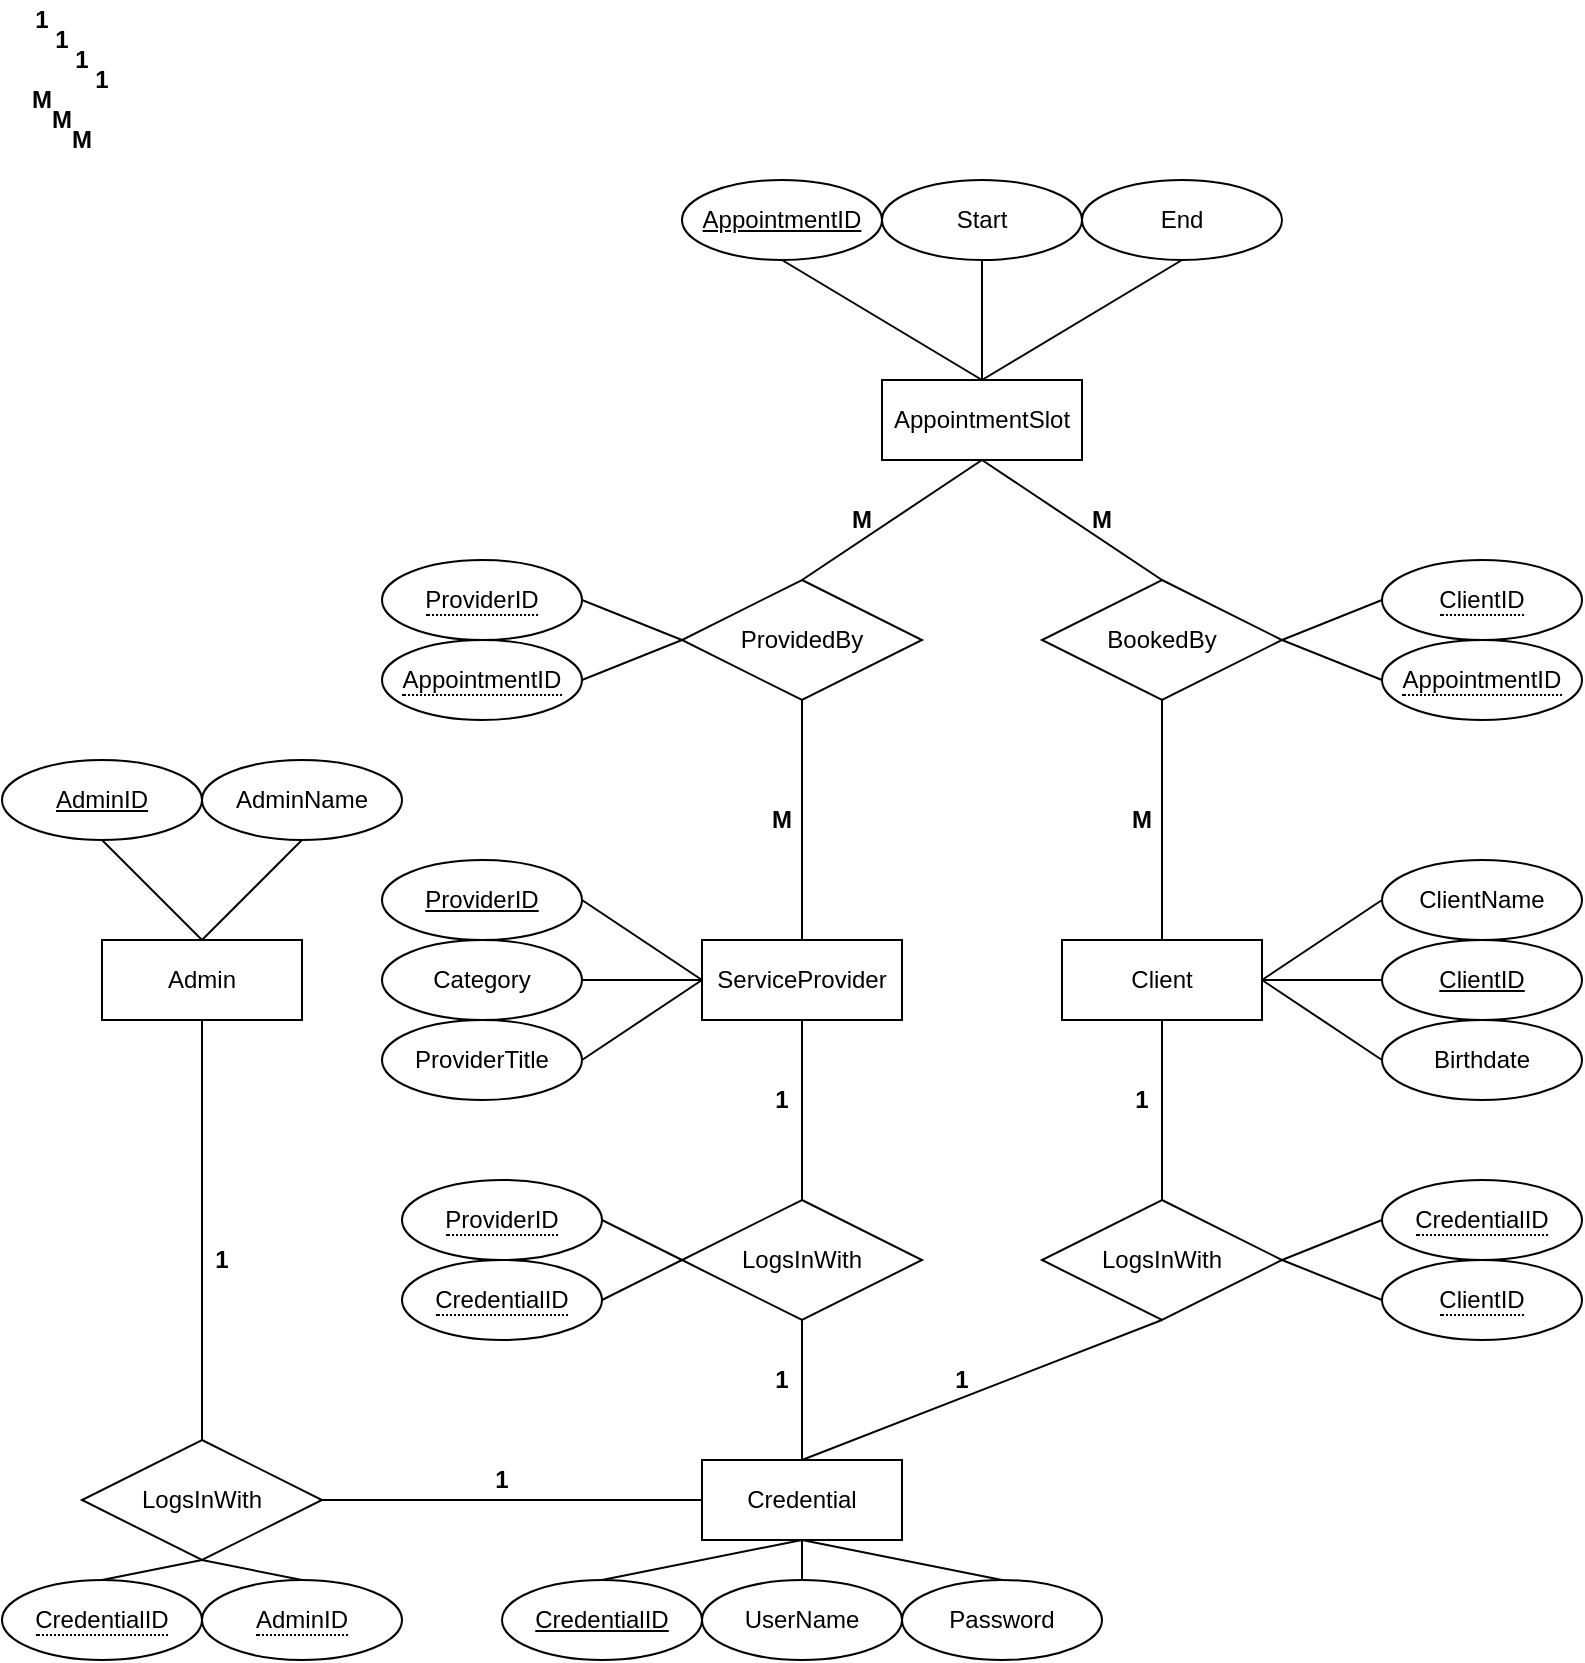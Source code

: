 <mxfile version="22.0.2" type="device">
  <diagram name="Page-1" id="R-vtYA2fxaq1COLgrQGK">
    <mxGraphModel dx="1290" dy="542" grid="1" gridSize="10" guides="1" tooltips="1" connect="1" arrows="1" fold="1" page="1" pageScale="1" pageWidth="850" pageHeight="1100" math="0" shadow="0">
      <root>
        <mxCell id="0" />
        <mxCell id="1" parent="0" />
        <mxCell id="9Nt-A7J87u1WiCCcCLA0-6" value="Client" style="whiteSpace=wrap;html=1;align=center;" parent="1" vertex="1">
          <mxGeometry x="590" y="670" width="100" height="40" as="geometry" />
        </mxCell>
        <mxCell id="9Nt-A7J87u1WiCCcCLA0-7" value="ServiceProvider" style="whiteSpace=wrap;html=1;align=center;" parent="1" vertex="1">
          <mxGeometry x="410" y="670" width="100" height="40" as="geometry" />
        </mxCell>
        <mxCell id="9Nt-A7J87u1WiCCcCLA0-8" value="Admin" style="whiteSpace=wrap;html=1;align=center;" parent="1" vertex="1">
          <mxGeometry x="110" y="670" width="100" height="40" as="geometry" />
        </mxCell>
        <mxCell id="9Nt-A7J87u1WiCCcCLA0-9" value="Credential" style="whiteSpace=wrap;html=1;align=center;" parent="1" vertex="1">
          <mxGeometry x="410" y="930" width="100" height="40" as="geometry" />
        </mxCell>
        <mxCell id="9Nt-A7J87u1WiCCcCLA0-10" value="UserName" style="ellipse;whiteSpace=wrap;html=1;align=center;" parent="1" vertex="1">
          <mxGeometry x="410" y="990" width="100" height="40" as="geometry" />
        </mxCell>
        <mxCell id="9Nt-A7J87u1WiCCcCLA0-11" value="Password" style="ellipse;whiteSpace=wrap;html=1;align=center;" parent="1" vertex="1">
          <mxGeometry x="510" y="990" width="100" height="40" as="geometry" />
        </mxCell>
        <mxCell id="9Nt-A7J87u1WiCCcCLA0-12" value="" style="endArrow=none;html=1;rounded=0;exitX=0.5;exitY=1;exitDx=0;exitDy=0;entryX=0.5;entryY=0;entryDx=0;entryDy=0;" parent="1" source="9Nt-A7J87u1WiCCcCLA0-9" target="9Nt-A7J87u1WiCCcCLA0-10" edge="1">
          <mxGeometry relative="1" as="geometry">
            <mxPoint x="370" y="850" as="sourcePoint" />
            <mxPoint x="530" y="850" as="targetPoint" />
          </mxGeometry>
        </mxCell>
        <mxCell id="9Nt-A7J87u1WiCCcCLA0-13" value="" style="endArrow=none;html=1;rounded=0;entryX=0.5;entryY=1;entryDx=0;entryDy=0;exitX=0.5;exitY=0;exitDx=0;exitDy=0;" parent="1" source="9Nt-A7J87u1WiCCcCLA0-11" target="9Nt-A7J87u1WiCCcCLA0-9" edge="1">
          <mxGeometry relative="1" as="geometry">
            <mxPoint x="370" y="850" as="sourcePoint" />
            <mxPoint x="530" y="850" as="targetPoint" />
          </mxGeometry>
        </mxCell>
        <mxCell id="9Nt-A7J87u1WiCCcCLA0-17" value="LogsInWith" style="shape=rhombus;perimeter=rhombusPerimeter;whiteSpace=wrap;html=1;align=center;" parent="1" vertex="1">
          <mxGeometry x="400" y="800" width="120" height="60" as="geometry" />
        </mxCell>
        <mxCell id="9Nt-A7J87u1WiCCcCLA0-18" value="" style="endArrow=none;html=1;rounded=0;entryX=0.5;entryY=0;entryDx=0;entryDy=0;exitX=0.5;exitY=1;exitDx=0;exitDy=0;" parent="1" source="9Nt-A7J87u1WiCCcCLA0-17" target="9Nt-A7J87u1WiCCcCLA0-9" edge="1">
          <mxGeometry relative="1" as="geometry">
            <mxPoint x="370" y="850" as="sourcePoint" />
            <mxPoint x="530" y="850" as="targetPoint" />
          </mxGeometry>
        </mxCell>
        <mxCell id="9Nt-A7J87u1WiCCcCLA0-19" value="" style="endArrow=none;html=1;rounded=0;entryX=0.5;entryY=0;entryDx=0;entryDy=0;exitX=0.5;exitY=1;exitDx=0;exitDy=0;" parent="1" source="9Nt-A7J87u1WiCCcCLA0-8" target="9Nt-A7J87u1WiCCcCLA0-48" edge="1">
          <mxGeometry relative="1" as="geometry">
            <mxPoint x="130" y="810" as="sourcePoint" />
            <mxPoint x="290" y="810" as="targetPoint" />
          </mxGeometry>
        </mxCell>
        <mxCell id="9Nt-A7J87u1WiCCcCLA0-20" value="" style="endArrow=none;html=1;rounded=0;exitX=0.5;exitY=0;exitDx=0;exitDy=0;entryX=0.5;entryY=1;entryDx=0;entryDy=0;" parent="1" source="9Nt-A7J87u1WiCCcCLA0-17" target="9Nt-A7J87u1WiCCcCLA0-7" edge="1">
          <mxGeometry relative="1" as="geometry">
            <mxPoint x="370" y="850" as="sourcePoint" />
            <mxPoint x="530" y="850" as="targetPoint" />
          </mxGeometry>
        </mxCell>
        <mxCell id="9Nt-A7J87u1WiCCcCLA0-21" value="" style="endArrow=none;html=1;rounded=0;entryX=0.5;entryY=1;entryDx=0;entryDy=0;exitX=0.5;exitY=0;exitDx=0;exitDy=0;" parent="1" source="9Nt-A7J87u1WiCCcCLA0-49" target="9Nt-A7J87u1WiCCcCLA0-6" edge="1">
          <mxGeometry relative="1" as="geometry">
            <mxPoint x="370" y="850" as="sourcePoint" />
            <mxPoint x="530" y="850" as="targetPoint" />
          </mxGeometry>
        </mxCell>
        <mxCell id="9Nt-A7J87u1WiCCcCLA0-22" value="AppointmentSlot" style="whiteSpace=wrap;html=1;align=center;" parent="1" vertex="1">
          <mxGeometry x="500" y="390" width="100" height="40" as="geometry" />
        </mxCell>
        <mxCell id="9Nt-A7J87u1WiCCcCLA0-23" value="Start" style="ellipse;whiteSpace=wrap;html=1;align=center;" parent="1" vertex="1">
          <mxGeometry x="500" y="290" width="100" height="40" as="geometry" />
        </mxCell>
        <mxCell id="9Nt-A7J87u1WiCCcCLA0-24" value="End" style="ellipse;whiteSpace=wrap;html=1;align=center;" parent="1" vertex="1">
          <mxGeometry x="600" y="290" width="100" height="40" as="geometry" />
        </mxCell>
        <mxCell id="9Nt-A7J87u1WiCCcCLA0-25" value="" style="endArrow=none;html=1;rounded=0;entryX=0.5;entryY=0;entryDx=0;entryDy=0;exitX=0.5;exitY=1;exitDx=0;exitDy=0;" parent="1" source="9Nt-A7J87u1WiCCcCLA0-23" target="9Nt-A7J87u1WiCCcCLA0-22" edge="1">
          <mxGeometry relative="1" as="geometry">
            <mxPoint x="180" y="-190" as="sourcePoint" />
            <mxPoint x="310" y="160" as="targetPoint" />
          </mxGeometry>
        </mxCell>
        <mxCell id="9Nt-A7J87u1WiCCcCLA0-26" value="" style="endArrow=none;html=1;rounded=0;entryX=0.5;entryY=1;entryDx=0;entryDy=0;exitX=0.5;exitY=0;exitDx=0;exitDy=0;" parent="1" source="9Nt-A7J87u1WiCCcCLA0-22" target="9Nt-A7J87u1WiCCcCLA0-24" edge="1">
          <mxGeometry relative="1" as="geometry">
            <mxPoint x="230" y="-40" as="sourcePoint" />
            <mxPoint x="310" y="160" as="targetPoint" />
          </mxGeometry>
        </mxCell>
        <mxCell id="9Nt-A7J87u1WiCCcCLA0-27" value="BookedBy" style="shape=rhombus;perimeter=rhombusPerimeter;whiteSpace=wrap;html=1;align=center;" parent="1" vertex="1">
          <mxGeometry x="580" y="490" width="120" height="60" as="geometry" />
        </mxCell>
        <mxCell id="9Nt-A7J87u1WiCCcCLA0-28" value="ProvidedBy" style="shape=rhombus;perimeter=rhombusPerimeter;whiteSpace=wrap;html=1;align=center;" parent="1" vertex="1">
          <mxGeometry x="400" y="490" width="120" height="60" as="geometry" />
        </mxCell>
        <mxCell id="9Nt-A7J87u1WiCCcCLA0-29" value="" style="endArrow=none;html=1;rounded=0;entryX=0.5;entryY=0;entryDx=0;entryDy=0;exitX=0.5;exitY=1;exitDx=0;exitDy=0;" parent="1" source="9Nt-A7J87u1WiCCcCLA0-22" target="9Nt-A7J87u1WiCCcCLA0-28" edge="1">
          <mxGeometry relative="1" as="geometry">
            <mxPoint x="370" y="350" as="sourcePoint" />
            <mxPoint x="530" y="350" as="targetPoint" />
          </mxGeometry>
        </mxCell>
        <mxCell id="9Nt-A7J87u1WiCCcCLA0-30" value="" style="endArrow=none;html=1;rounded=0;entryX=0.5;entryY=0;entryDx=0;entryDy=0;exitX=0.5;exitY=1;exitDx=0;exitDy=0;" parent="1" source="9Nt-A7J87u1WiCCcCLA0-22" target="9Nt-A7J87u1WiCCcCLA0-27" edge="1">
          <mxGeometry relative="1" as="geometry">
            <mxPoint x="370" y="550" as="sourcePoint" />
            <mxPoint x="530" y="550" as="targetPoint" />
          </mxGeometry>
        </mxCell>
        <mxCell id="9Nt-A7J87u1WiCCcCLA0-31" value="" style="endArrow=none;html=1;rounded=0;entryX=0.5;entryY=1;entryDx=0;entryDy=0;exitX=0.5;exitY=0;exitDx=0;exitDy=0;" parent="1" source="9Nt-A7J87u1WiCCcCLA0-6" target="9Nt-A7J87u1WiCCcCLA0-27" edge="1">
          <mxGeometry relative="1" as="geometry">
            <mxPoint x="370" y="450" as="sourcePoint" />
            <mxPoint x="530" y="450" as="targetPoint" />
          </mxGeometry>
        </mxCell>
        <mxCell id="9Nt-A7J87u1WiCCcCLA0-32" value="" style="endArrow=none;html=1;rounded=0;entryX=0.5;entryY=0;entryDx=0;entryDy=0;exitX=0.5;exitY=1;exitDx=0;exitDy=0;" parent="1" source="9Nt-A7J87u1WiCCcCLA0-28" target="9Nt-A7J87u1WiCCcCLA0-7" edge="1">
          <mxGeometry relative="1" as="geometry">
            <mxPoint x="370" y="450" as="sourcePoint" />
            <mxPoint x="530" y="450" as="targetPoint" />
          </mxGeometry>
        </mxCell>
        <mxCell id="9Nt-A7J87u1WiCCcCLA0-33" value="&lt;b&gt;1&lt;/b&gt;" style="text;html=1;strokeColor=none;fillColor=none;align=center;verticalAlign=middle;whiteSpace=wrap;rounded=0;" parent="1" vertex="1">
          <mxGeometry x="70" y="200" width="20" height="20" as="geometry" />
        </mxCell>
        <mxCell id="9Nt-A7J87u1WiCCcCLA0-34" value="&lt;b&gt;M&lt;/b&gt;" style="text;html=1;strokeColor=none;fillColor=none;align=center;verticalAlign=middle;whiteSpace=wrap;rounded=0;" parent="1" vertex="1">
          <mxGeometry x="70" y="240" width="20" height="20" as="geometry" />
        </mxCell>
        <mxCell id="9Nt-A7J87u1WiCCcCLA0-42" value="AppointmentID" style="ellipse;whiteSpace=wrap;html=1;align=center;fontStyle=4;" parent="1" vertex="1">
          <mxGeometry x="400" y="290" width="100" height="40" as="geometry" />
        </mxCell>
        <mxCell id="9Nt-A7J87u1WiCCcCLA0-43" value="" style="endArrow=none;html=1;rounded=0;exitX=0.5;exitY=1;exitDx=0;exitDy=0;entryX=0.5;entryY=0;entryDx=0;entryDy=0;" parent="1" source="9Nt-A7J87u1WiCCcCLA0-42" target="9Nt-A7J87u1WiCCcCLA0-22" edge="1">
          <mxGeometry relative="1" as="geometry">
            <mxPoint x="440" y="270" as="sourcePoint" />
            <mxPoint x="600" y="270" as="targetPoint" />
          </mxGeometry>
        </mxCell>
        <mxCell id="9Nt-A7J87u1WiCCcCLA0-48" value="LogsInWith" style="shape=rhombus;perimeter=rhombusPerimeter;whiteSpace=wrap;html=1;align=center;" parent="1" vertex="1">
          <mxGeometry x="100" y="920" width="120" height="60" as="geometry" />
        </mxCell>
        <mxCell id="9Nt-A7J87u1WiCCcCLA0-49" value="LogsInWith" style="shape=rhombus;perimeter=rhombusPerimeter;whiteSpace=wrap;html=1;align=center;" parent="1" vertex="1">
          <mxGeometry x="580" y="800" width="120" height="60" as="geometry" />
        </mxCell>
        <mxCell id="9Nt-A7J87u1WiCCcCLA0-50" value="" style="endArrow=none;html=1;rounded=0;entryX=0.5;entryY=1;entryDx=0;entryDy=0;exitX=0.5;exitY=0;exitDx=0;exitDy=0;" parent="1" source="9Nt-A7J87u1WiCCcCLA0-9" target="9Nt-A7J87u1WiCCcCLA0-49" edge="1">
          <mxGeometry relative="1" as="geometry">
            <mxPoint x="360" y="850" as="sourcePoint" />
            <mxPoint x="520" y="850" as="targetPoint" />
          </mxGeometry>
        </mxCell>
        <mxCell id="9Nt-A7J87u1WiCCcCLA0-51" value="" style="endArrow=none;html=1;rounded=0;entryX=0;entryY=0.5;entryDx=0;entryDy=0;exitX=1;exitY=0.5;exitDx=0;exitDy=0;" parent="1" source="9Nt-A7J87u1WiCCcCLA0-48" target="9Nt-A7J87u1WiCCcCLA0-9" edge="1">
          <mxGeometry relative="1" as="geometry">
            <mxPoint x="360" y="850" as="sourcePoint" />
            <mxPoint x="520" y="850" as="targetPoint" />
          </mxGeometry>
        </mxCell>
        <mxCell id="9Nt-A7J87u1WiCCcCLA0-56" value="Category" style="ellipse;whiteSpace=wrap;html=1;align=center;" parent="1" vertex="1">
          <mxGeometry x="250" y="670" width="100" height="40" as="geometry" />
        </mxCell>
        <mxCell id="9Nt-A7J87u1WiCCcCLA0-57" value="" style="endArrow=none;html=1;rounded=0;exitX=1;exitY=0.5;exitDx=0;exitDy=0;entryX=0;entryY=0.5;entryDx=0;entryDy=0;" parent="1" source="9Nt-A7J87u1WiCCcCLA0-56" target="9Nt-A7J87u1WiCCcCLA0-7" edge="1">
          <mxGeometry relative="1" as="geometry">
            <mxPoint x="360" y="750" as="sourcePoint" />
            <mxPoint x="520" y="750" as="targetPoint" />
          </mxGeometry>
        </mxCell>
        <mxCell id="9Nt-A7J87u1WiCCcCLA0-58" value="ProviderTitle" style="ellipse;whiteSpace=wrap;html=1;align=center;" parent="1" vertex="1">
          <mxGeometry x="250" y="710" width="100" height="40" as="geometry" />
        </mxCell>
        <mxCell id="9Nt-A7J87u1WiCCcCLA0-59" value="ClientName" style="ellipse;whiteSpace=wrap;html=1;align=center;" parent="1" vertex="1">
          <mxGeometry x="750" y="630" width="100" height="40" as="geometry" />
        </mxCell>
        <mxCell id="9Nt-A7J87u1WiCCcCLA0-60" value="ClientID" style="ellipse;whiteSpace=wrap;html=1;align=center;fontStyle=4;" parent="1" vertex="1">
          <mxGeometry x="750" y="670" width="100" height="40" as="geometry" />
        </mxCell>
        <mxCell id="9Nt-A7J87u1WiCCcCLA0-61" value="" style="endArrow=none;html=1;rounded=0;entryX=0;entryY=0.5;entryDx=0;entryDy=0;exitX=1;exitY=0.5;exitDx=0;exitDy=0;" parent="1" source="9Nt-A7J87u1WiCCcCLA0-6" target="9Nt-A7J87u1WiCCcCLA0-60" edge="1">
          <mxGeometry relative="1" as="geometry">
            <mxPoint x="360" y="750" as="sourcePoint" />
            <mxPoint x="520" y="750" as="targetPoint" />
          </mxGeometry>
        </mxCell>
        <mxCell id="9Nt-A7J87u1WiCCcCLA0-62" value="" style="endArrow=none;html=1;rounded=0;entryX=0;entryY=0.5;entryDx=0;entryDy=0;exitX=1;exitY=0.5;exitDx=0;exitDy=0;" parent="1" source="9Nt-A7J87u1WiCCcCLA0-6" target="9Nt-A7J87u1WiCCcCLA0-59" edge="1">
          <mxGeometry relative="1" as="geometry">
            <mxPoint x="360" y="750" as="sourcePoint" />
            <mxPoint x="520" y="750" as="targetPoint" />
          </mxGeometry>
        </mxCell>
        <mxCell id="9Nt-A7J87u1WiCCcCLA0-63" value="ProviderID" style="ellipse;whiteSpace=wrap;html=1;align=center;fontStyle=4;" parent="1" vertex="1">
          <mxGeometry x="250" y="630" width="100" height="40" as="geometry" />
        </mxCell>
        <mxCell id="9Nt-A7J87u1WiCCcCLA0-64" value="" style="endArrow=none;html=1;rounded=0;entryX=0;entryY=0.5;entryDx=0;entryDy=0;exitX=1;exitY=0.5;exitDx=0;exitDy=0;" parent="1" source="9Nt-A7J87u1WiCCcCLA0-63" target="9Nt-A7J87u1WiCCcCLA0-7" edge="1">
          <mxGeometry relative="1" as="geometry">
            <mxPoint x="360" y="750" as="sourcePoint" />
            <mxPoint x="520" y="750" as="targetPoint" />
          </mxGeometry>
        </mxCell>
        <mxCell id="9Nt-A7J87u1WiCCcCLA0-65" value="" style="endArrow=none;html=1;rounded=0;entryX=0;entryY=0.5;entryDx=0;entryDy=0;exitX=1;exitY=0.5;exitDx=0;exitDy=0;" parent="1" source="9Nt-A7J87u1WiCCcCLA0-58" target="9Nt-A7J87u1WiCCcCLA0-7" edge="1">
          <mxGeometry relative="1" as="geometry">
            <mxPoint x="360" y="750" as="sourcePoint" />
            <mxPoint x="520" y="750" as="targetPoint" />
          </mxGeometry>
        </mxCell>
        <mxCell id="9Nt-A7J87u1WiCCcCLA0-66" value="&lt;span style=&quot;border-bottom: 1px dotted&quot;&gt;ClientID&lt;/span&gt;" style="ellipse;whiteSpace=wrap;html=1;align=center;" parent="1" vertex="1">
          <mxGeometry x="750" y="480" width="100" height="40" as="geometry" />
        </mxCell>
        <mxCell id="9Nt-A7J87u1WiCCcCLA0-67" value="&lt;span style=&quot;border-bottom: 1px dotted&quot;&gt;AppointmentID&lt;/span&gt;" style="ellipse;whiteSpace=wrap;html=1;align=center;" parent="1" vertex="1">
          <mxGeometry x="750" y="520" width="100" height="40" as="geometry" />
        </mxCell>
        <mxCell id="9Nt-A7J87u1WiCCcCLA0-68" value="" style="endArrow=none;html=1;rounded=0;entryX=0;entryY=0.5;entryDx=0;entryDy=0;exitX=1;exitY=0.5;exitDx=0;exitDy=0;" parent="1" source="9Nt-A7J87u1WiCCcCLA0-27" target="9Nt-A7J87u1WiCCcCLA0-67" edge="1">
          <mxGeometry relative="1" as="geometry">
            <mxPoint x="360" y="650" as="sourcePoint" />
            <mxPoint x="520" y="650" as="targetPoint" />
          </mxGeometry>
        </mxCell>
        <mxCell id="9Nt-A7J87u1WiCCcCLA0-69" value="" style="endArrow=none;html=1;rounded=0;entryX=0;entryY=0.5;entryDx=0;entryDy=0;exitX=1;exitY=0.5;exitDx=0;exitDy=0;" parent="1" source="9Nt-A7J87u1WiCCcCLA0-27" target="9Nt-A7J87u1WiCCcCLA0-66" edge="1">
          <mxGeometry relative="1" as="geometry">
            <mxPoint x="360" y="650" as="sourcePoint" />
            <mxPoint x="520" y="650" as="targetPoint" />
          </mxGeometry>
        </mxCell>
        <mxCell id="9Nt-A7J87u1WiCCcCLA0-71" value="&lt;span style=&quot;border-bottom: 1px dotted&quot;&gt;ProviderID&lt;/span&gt;" style="ellipse;whiteSpace=wrap;html=1;align=center;" parent="1" vertex="1">
          <mxGeometry x="250" y="480" width="100" height="40" as="geometry" />
        </mxCell>
        <mxCell id="9Nt-A7J87u1WiCCcCLA0-72" value="&lt;span style=&quot;border-bottom: 1px dotted&quot;&gt;AppointmentID&lt;/span&gt;" style="ellipse;whiteSpace=wrap;html=1;align=center;" parent="1" vertex="1">
          <mxGeometry x="250" y="520" width="100" height="40" as="geometry" />
        </mxCell>
        <mxCell id="9Nt-A7J87u1WiCCcCLA0-73" value="" style="endArrow=none;html=1;rounded=0;entryX=0;entryY=0.5;entryDx=0;entryDy=0;exitX=1;exitY=0.5;exitDx=0;exitDy=0;" parent="1" source="9Nt-A7J87u1WiCCcCLA0-72" target="9Nt-A7J87u1WiCCcCLA0-28" edge="1">
          <mxGeometry relative="1" as="geometry">
            <mxPoint x="360" y="550" as="sourcePoint" />
            <mxPoint x="520" y="550" as="targetPoint" />
          </mxGeometry>
        </mxCell>
        <mxCell id="9Nt-A7J87u1WiCCcCLA0-74" value="" style="endArrow=none;html=1;rounded=0;exitX=1;exitY=0.5;exitDx=0;exitDy=0;entryX=0;entryY=0.5;entryDx=0;entryDy=0;" parent="1" source="9Nt-A7J87u1WiCCcCLA0-71" target="9Nt-A7J87u1WiCCcCLA0-28" edge="1">
          <mxGeometry relative="1" as="geometry">
            <mxPoint x="360" y="550" as="sourcePoint" />
            <mxPoint x="520" y="550" as="targetPoint" />
          </mxGeometry>
        </mxCell>
        <mxCell id="9Nt-A7J87u1WiCCcCLA0-75" value="CredentialID" style="ellipse;whiteSpace=wrap;html=1;align=center;fontStyle=4;" parent="1" vertex="1">
          <mxGeometry x="310" y="990" width="100" height="40" as="geometry" />
        </mxCell>
        <mxCell id="9Nt-A7J87u1WiCCcCLA0-76" value="" style="endArrow=none;html=1;rounded=0;entryX=0.5;entryY=1;entryDx=0;entryDy=0;exitX=0.5;exitY=0;exitDx=0;exitDy=0;" parent="1" source="9Nt-A7J87u1WiCCcCLA0-75" target="9Nt-A7J87u1WiCCcCLA0-9" edge="1">
          <mxGeometry relative="1" as="geometry">
            <mxPoint x="360" y="850" as="sourcePoint" />
            <mxPoint x="520" y="850" as="targetPoint" />
          </mxGeometry>
        </mxCell>
        <mxCell id="9Nt-A7J87u1WiCCcCLA0-77" value="&lt;span style=&quot;border-bottom: 1px dotted&quot;&gt;CredentialID&lt;/span&gt;" style="ellipse;whiteSpace=wrap;html=1;align=center;" parent="1" vertex="1">
          <mxGeometry x="260" y="830" width="100" height="40" as="geometry" />
        </mxCell>
        <mxCell id="9Nt-A7J87u1WiCCcCLA0-78" value="&lt;span style=&quot;border-bottom: 1px dotted&quot;&gt;CredentialID&lt;/span&gt;" style="ellipse;whiteSpace=wrap;html=1;align=center;" parent="1" vertex="1">
          <mxGeometry x="750" y="790" width="100" height="40" as="geometry" />
        </mxCell>
        <mxCell id="9Nt-A7J87u1WiCCcCLA0-79" value="&lt;span style=&quot;border-bottom: 1px dotted&quot;&gt;CredentialID&lt;/span&gt;" style="ellipse;whiteSpace=wrap;html=1;align=center;" parent="1" vertex="1">
          <mxGeometry x="60" y="990" width="100" height="40" as="geometry" />
        </mxCell>
        <mxCell id="9Nt-A7J87u1WiCCcCLA0-80" value="&lt;span style=&quot;border-bottom: 1px dotted&quot;&gt;ClientID&lt;/span&gt;" style="ellipse;whiteSpace=wrap;html=1;align=center;" parent="1" vertex="1">
          <mxGeometry x="750" y="830" width="100" height="40" as="geometry" />
        </mxCell>
        <mxCell id="9Nt-A7J87u1WiCCcCLA0-81" value="" style="endArrow=none;html=1;rounded=0;entryX=0;entryY=0.5;entryDx=0;entryDy=0;exitX=1;exitY=0.5;exitDx=0;exitDy=0;" parent="1" source="9Nt-A7J87u1WiCCcCLA0-49" target="9Nt-A7J87u1WiCCcCLA0-78" edge="1">
          <mxGeometry relative="1" as="geometry">
            <mxPoint x="360" y="850" as="sourcePoint" />
            <mxPoint x="520" y="850" as="targetPoint" />
          </mxGeometry>
        </mxCell>
        <mxCell id="9Nt-A7J87u1WiCCcCLA0-82" value="" style="endArrow=none;html=1;rounded=0;entryX=0;entryY=0.5;entryDx=0;entryDy=0;exitX=1;exitY=0.5;exitDx=0;exitDy=0;" parent="1" source="9Nt-A7J87u1WiCCcCLA0-49" target="9Nt-A7J87u1WiCCcCLA0-80" edge="1">
          <mxGeometry relative="1" as="geometry">
            <mxPoint x="360" y="850" as="sourcePoint" />
            <mxPoint x="520" y="850" as="targetPoint" />
          </mxGeometry>
        </mxCell>
        <mxCell id="9Nt-A7J87u1WiCCcCLA0-83" value="&lt;span style=&quot;border-bottom: 1px dotted&quot;&gt;ProviderID&lt;/span&gt;" style="ellipse;whiteSpace=wrap;html=1;align=center;" parent="1" vertex="1">
          <mxGeometry x="260" y="790" width="100" height="40" as="geometry" />
        </mxCell>
        <mxCell id="9Nt-A7J87u1WiCCcCLA0-84" value="" style="endArrow=none;html=1;rounded=0;entryX=0;entryY=0.5;entryDx=0;entryDy=0;exitX=1;exitY=0.5;exitDx=0;exitDy=0;" parent="1" source="9Nt-A7J87u1WiCCcCLA0-77" target="9Nt-A7J87u1WiCCcCLA0-17" edge="1">
          <mxGeometry relative="1" as="geometry">
            <mxPoint x="360" y="850" as="sourcePoint" />
            <mxPoint x="520" y="850" as="targetPoint" />
          </mxGeometry>
        </mxCell>
        <mxCell id="9Nt-A7J87u1WiCCcCLA0-85" value="" style="endArrow=none;html=1;rounded=0;entryX=1;entryY=0.5;entryDx=0;entryDy=0;exitX=0;exitY=0.5;exitDx=0;exitDy=0;" parent="1" source="9Nt-A7J87u1WiCCcCLA0-17" target="9Nt-A7J87u1WiCCcCLA0-83" edge="1">
          <mxGeometry relative="1" as="geometry">
            <mxPoint x="360" y="850" as="sourcePoint" />
            <mxPoint x="520" y="850" as="targetPoint" />
          </mxGeometry>
        </mxCell>
        <mxCell id="9Nt-A7J87u1WiCCcCLA0-86" value="AdminID" style="ellipse;whiteSpace=wrap;html=1;align=center;fontStyle=4;" parent="1" vertex="1">
          <mxGeometry x="60" y="580" width="100" height="40" as="geometry" />
        </mxCell>
        <mxCell id="9Nt-A7J87u1WiCCcCLA0-87" value="AdminName" style="ellipse;whiteSpace=wrap;html=1;align=center;" parent="1" vertex="1">
          <mxGeometry x="160" y="580" width="100" height="40" as="geometry" />
        </mxCell>
        <mxCell id="9Nt-A7J87u1WiCCcCLA0-88" value="" style="endArrow=none;html=1;rounded=0;entryX=0.5;entryY=1;entryDx=0;entryDy=0;exitX=0.5;exitY=0;exitDx=0;exitDy=0;" parent="1" source="9Nt-A7J87u1WiCCcCLA0-8" target="9Nt-A7J87u1WiCCcCLA0-87" edge="1">
          <mxGeometry relative="1" as="geometry">
            <mxPoint x="360" y="650" as="sourcePoint" />
            <mxPoint x="520" y="650" as="targetPoint" />
          </mxGeometry>
        </mxCell>
        <mxCell id="9Nt-A7J87u1WiCCcCLA0-89" value="" style="endArrow=none;html=1;rounded=0;entryX=0.5;entryY=0;entryDx=0;entryDy=0;exitX=0.5;exitY=1;exitDx=0;exitDy=0;" parent="1" source="9Nt-A7J87u1WiCCcCLA0-86" target="9Nt-A7J87u1WiCCcCLA0-8" edge="1">
          <mxGeometry relative="1" as="geometry">
            <mxPoint x="360" y="650" as="sourcePoint" />
            <mxPoint x="520" y="650" as="targetPoint" />
          </mxGeometry>
        </mxCell>
        <mxCell id="9Nt-A7J87u1WiCCcCLA0-92" value="&lt;span style=&quot;border-bottom: 1px dotted&quot;&gt;AdminID&lt;/span&gt;" style="ellipse;whiteSpace=wrap;html=1;align=center;" parent="1" vertex="1">
          <mxGeometry x="160" y="990" width="100" height="40" as="geometry" />
        </mxCell>
        <mxCell id="9Nt-A7J87u1WiCCcCLA0-93" value="" style="endArrow=none;html=1;rounded=0;entryX=0.5;entryY=1;entryDx=0;entryDy=0;exitX=0.5;exitY=0;exitDx=0;exitDy=0;" parent="1" source="9Nt-A7J87u1WiCCcCLA0-92" target="9Nt-A7J87u1WiCCcCLA0-48" edge="1">
          <mxGeometry relative="1" as="geometry">
            <mxPoint x="300" y="840" as="sourcePoint" />
            <mxPoint x="460" y="840" as="targetPoint" />
          </mxGeometry>
        </mxCell>
        <mxCell id="9Nt-A7J87u1WiCCcCLA0-94" value="" style="endArrow=none;html=1;rounded=0;entryX=0.5;entryY=0;entryDx=0;entryDy=0;exitX=0.5;exitY=1;exitDx=0;exitDy=0;" parent="1" source="9Nt-A7J87u1WiCCcCLA0-48" target="9Nt-A7J87u1WiCCcCLA0-79" edge="1">
          <mxGeometry relative="1" as="geometry">
            <mxPoint x="300" y="840" as="sourcePoint" />
            <mxPoint x="460" y="840" as="targetPoint" />
          </mxGeometry>
        </mxCell>
        <mxCell id="9Nt-A7J87u1WiCCcCLA0-95" value="&lt;b&gt;1&lt;/b&gt;" style="text;html=1;strokeColor=none;fillColor=none;align=center;verticalAlign=middle;whiteSpace=wrap;rounded=0;" parent="1" vertex="1">
          <mxGeometry x="80" y="210" width="20" height="20" as="geometry" />
        </mxCell>
        <mxCell id="9Nt-A7J87u1WiCCcCLA0-96" value="&lt;b&gt;1&lt;/b&gt;" style="text;html=1;strokeColor=none;fillColor=none;align=center;verticalAlign=middle;whiteSpace=wrap;rounded=0;" parent="1" vertex="1">
          <mxGeometry x="90" y="220" width="20" height="20" as="geometry" />
        </mxCell>
        <mxCell id="9Nt-A7J87u1WiCCcCLA0-97" value="&lt;b&gt;1&lt;/b&gt;" style="text;html=1;strokeColor=none;fillColor=none;align=center;verticalAlign=middle;whiteSpace=wrap;rounded=0;" parent="1" vertex="1">
          <mxGeometry x="100" y="230" width="20" height="20" as="geometry" />
        </mxCell>
        <mxCell id="9Nt-A7J87u1WiCCcCLA0-98" value="&lt;b&gt;1&lt;/b&gt;" style="text;html=1;strokeColor=none;fillColor=none;align=center;verticalAlign=middle;whiteSpace=wrap;rounded=0;" parent="1" vertex="1">
          <mxGeometry x="300" y="930" width="20" height="20" as="geometry" />
        </mxCell>
        <mxCell id="9Nt-A7J87u1WiCCcCLA0-99" value="&lt;b&gt;1&lt;/b&gt;" style="text;html=1;strokeColor=none;fillColor=none;align=center;verticalAlign=middle;whiteSpace=wrap;rounded=0;" parent="1" vertex="1">
          <mxGeometry x="160" y="820" width="20" height="20" as="geometry" />
        </mxCell>
        <mxCell id="9Nt-A7J87u1WiCCcCLA0-100" value="&lt;b&gt;1&lt;/b&gt;" style="text;html=1;strokeColor=none;fillColor=none;align=center;verticalAlign=middle;whiteSpace=wrap;rounded=0;" parent="1" vertex="1">
          <mxGeometry x="530" y="880" width="20" height="20" as="geometry" />
        </mxCell>
        <mxCell id="9Nt-A7J87u1WiCCcCLA0-101" value="&lt;b&gt;1&lt;/b&gt;" style="text;html=1;strokeColor=none;fillColor=none;align=center;verticalAlign=middle;whiteSpace=wrap;rounded=0;" parent="1" vertex="1">
          <mxGeometry x="620" y="740" width="20" height="20" as="geometry" />
        </mxCell>
        <mxCell id="9Nt-A7J87u1WiCCcCLA0-102" value="&lt;b&gt;1&lt;/b&gt;" style="text;html=1;strokeColor=none;fillColor=none;align=center;verticalAlign=middle;whiteSpace=wrap;rounded=0;" parent="1" vertex="1">
          <mxGeometry x="440" y="740" width="20" height="20" as="geometry" />
        </mxCell>
        <mxCell id="9Nt-A7J87u1WiCCcCLA0-103" value="&lt;b&gt;1&lt;/b&gt;" style="text;html=1;strokeColor=none;fillColor=none;align=center;verticalAlign=middle;whiteSpace=wrap;rounded=0;" parent="1" vertex="1">
          <mxGeometry x="440" y="880" width="20" height="20" as="geometry" />
        </mxCell>
        <mxCell id="9Nt-A7J87u1WiCCcCLA0-104" value="&lt;b&gt;M&lt;/b&gt;" style="text;html=1;strokeColor=none;fillColor=none;align=center;verticalAlign=middle;whiteSpace=wrap;rounded=0;" parent="1" vertex="1">
          <mxGeometry x="80" y="250" width="20" height="20" as="geometry" />
        </mxCell>
        <mxCell id="9Nt-A7J87u1WiCCcCLA0-105" value="&lt;b&gt;M&lt;/b&gt;" style="text;html=1;strokeColor=none;fillColor=none;align=center;verticalAlign=middle;whiteSpace=wrap;rounded=0;" parent="1" vertex="1">
          <mxGeometry x="90" y="260" width="20" height="20" as="geometry" />
        </mxCell>
        <mxCell id="9Nt-A7J87u1WiCCcCLA0-106" value="&lt;b&gt;M&lt;/b&gt;" style="text;html=1;strokeColor=none;fillColor=none;align=center;verticalAlign=middle;whiteSpace=wrap;rounded=0;" parent="1" vertex="1">
          <mxGeometry x="620" y="600" width="20" height="20" as="geometry" />
        </mxCell>
        <mxCell id="9Nt-A7J87u1WiCCcCLA0-107" value="&lt;b&gt;M&lt;/b&gt;" style="text;html=1;strokeColor=none;fillColor=none;align=center;verticalAlign=middle;whiteSpace=wrap;rounded=0;" parent="1" vertex="1">
          <mxGeometry x="440" y="600" width="20" height="20" as="geometry" />
        </mxCell>
        <mxCell id="9Nt-A7J87u1WiCCcCLA0-108" value="&lt;b&gt;M&lt;/b&gt;" style="text;html=1;strokeColor=none;fillColor=none;align=center;verticalAlign=middle;whiteSpace=wrap;rounded=0;" parent="1" vertex="1">
          <mxGeometry x="600" y="450" width="20" height="20" as="geometry" />
        </mxCell>
        <mxCell id="9Nt-A7J87u1WiCCcCLA0-109" value="&lt;b&gt;M&lt;/b&gt;" style="text;html=1;strokeColor=none;fillColor=none;align=center;verticalAlign=middle;whiteSpace=wrap;rounded=0;" parent="1" vertex="1">
          <mxGeometry x="480" y="450" width="20" height="20" as="geometry" />
        </mxCell>
        <mxCell id="BOz9idw3DWcvXm5zd3xS-1" value="Birthdate" style="ellipse;whiteSpace=wrap;html=1;align=center;" vertex="1" parent="1">
          <mxGeometry x="750" y="710" width="100" height="40" as="geometry" />
        </mxCell>
        <mxCell id="BOz9idw3DWcvXm5zd3xS-2" value="" style="endArrow=none;html=1;rounded=0;entryX=0;entryY=0.5;entryDx=0;entryDy=0;exitX=1;exitY=0.5;exitDx=0;exitDy=0;" edge="1" parent="1" source="9Nt-A7J87u1WiCCcCLA0-6" target="BOz9idw3DWcvXm5zd3xS-1">
          <mxGeometry relative="1" as="geometry">
            <mxPoint x="380" y="760" as="sourcePoint" />
            <mxPoint x="540" y="760" as="targetPoint" />
          </mxGeometry>
        </mxCell>
      </root>
    </mxGraphModel>
  </diagram>
</mxfile>
